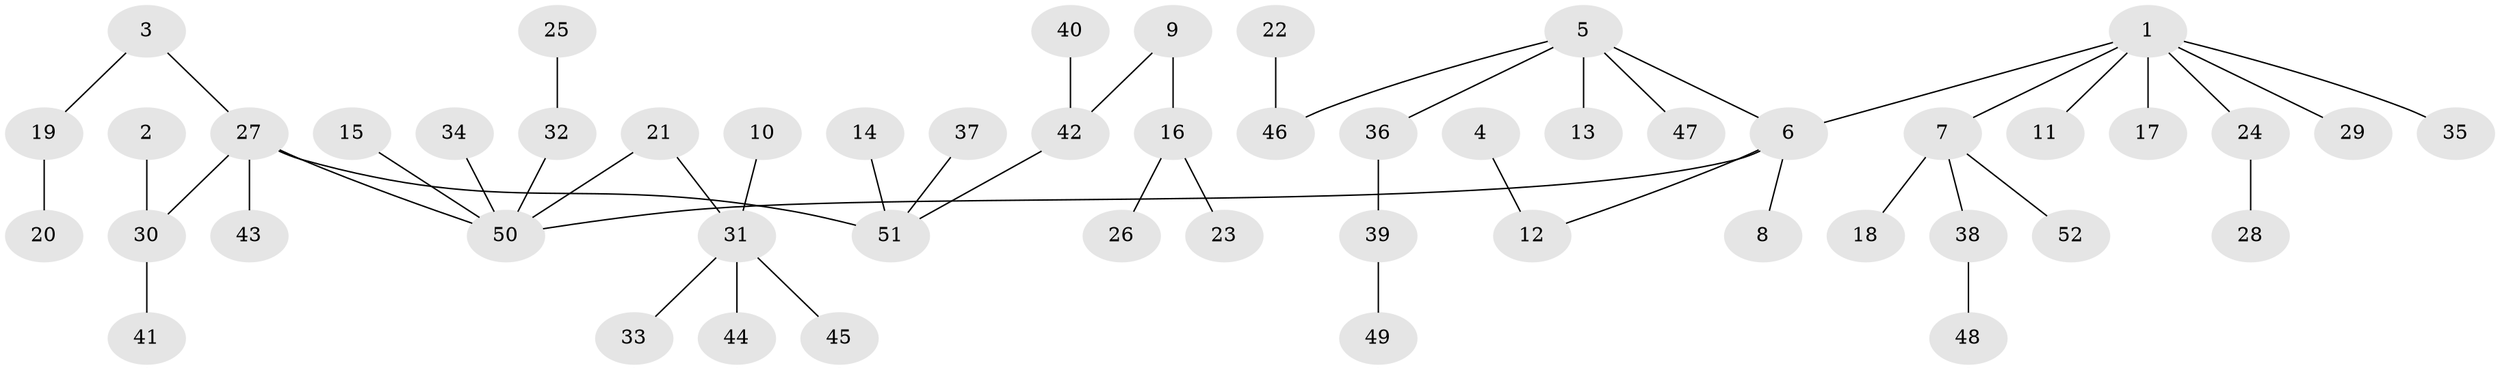 // original degree distribution, {6: 0.04807692307692308, 3: 0.11538461538461539, 4: 0.057692307692307696, 5: 0.019230769230769232, 2: 0.25961538461538464, 1: 0.5}
// Generated by graph-tools (version 1.1) at 2025/50/03/09/25 03:50:25]
// undirected, 52 vertices, 51 edges
graph export_dot {
graph [start="1"]
  node [color=gray90,style=filled];
  1;
  2;
  3;
  4;
  5;
  6;
  7;
  8;
  9;
  10;
  11;
  12;
  13;
  14;
  15;
  16;
  17;
  18;
  19;
  20;
  21;
  22;
  23;
  24;
  25;
  26;
  27;
  28;
  29;
  30;
  31;
  32;
  33;
  34;
  35;
  36;
  37;
  38;
  39;
  40;
  41;
  42;
  43;
  44;
  45;
  46;
  47;
  48;
  49;
  50;
  51;
  52;
  1 -- 6 [weight=1.0];
  1 -- 7 [weight=1.0];
  1 -- 11 [weight=1.0];
  1 -- 17 [weight=1.0];
  1 -- 24 [weight=1.0];
  1 -- 29 [weight=1.0];
  1 -- 35 [weight=1.0];
  2 -- 30 [weight=1.0];
  3 -- 19 [weight=1.0];
  3 -- 27 [weight=1.0];
  4 -- 12 [weight=1.0];
  5 -- 6 [weight=1.0];
  5 -- 13 [weight=1.0];
  5 -- 36 [weight=1.0];
  5 -- 46 [weight=1.0];
  5 -- 47 [weight=1.0];
  6 -- 8 [weight=1.0];
  6 -- 12 [weight=1.0];
  6 -- 50 [weight=1.0];
  7 -- 18 [weight=1.0];
  7 -- 38 [weight=1.0];
  7 -- 52 [weight=1.0];
  9 -- 16 [weight=1.0];
  9 -- 42 [weight=1.0];
  10 -- 31 [weight=1.0];
  14 -- 51 [weight=1.0];
  15 -- 50 [weight=1.0];
  16 -- 23 [weight=1.0];
  16 -- 26 [weight=1.0];
  19 -- 20 [weight=1.0];
  21 -- 31 [weight=1.0];
  21 -- 50 [weight=1.0];
  22 -- 46 [weight=1.0];
  24 -- 28 [weight=1.0];
  25 -- 32 [weight=1.0];
  27 -- 30 [weight=1.0];
  27 -- 43 [weight=1.0];
  27 -- 50 [weight=1.0];
  27 -- 51 [weight=1.0];
  30 -- 41 [weight=1.0];
  31 -- 33 [weight=1.0];
  31 -- 44 [weight=1.0];
  31 -- 45 [weight=1.0];
  32 -- 50 [weight=1.0];
  34 -- 50 [weight=1.0];
  36 -- 39 [weight=1.0];
  37 -- 51 [weight=1.0];
  38 -- 48 [weight=1.0];
  39 -- 49 [weight=1.0];
  40 -- 42 [weight=1.0];
  42 -- 51 [weight=1.0];
}
